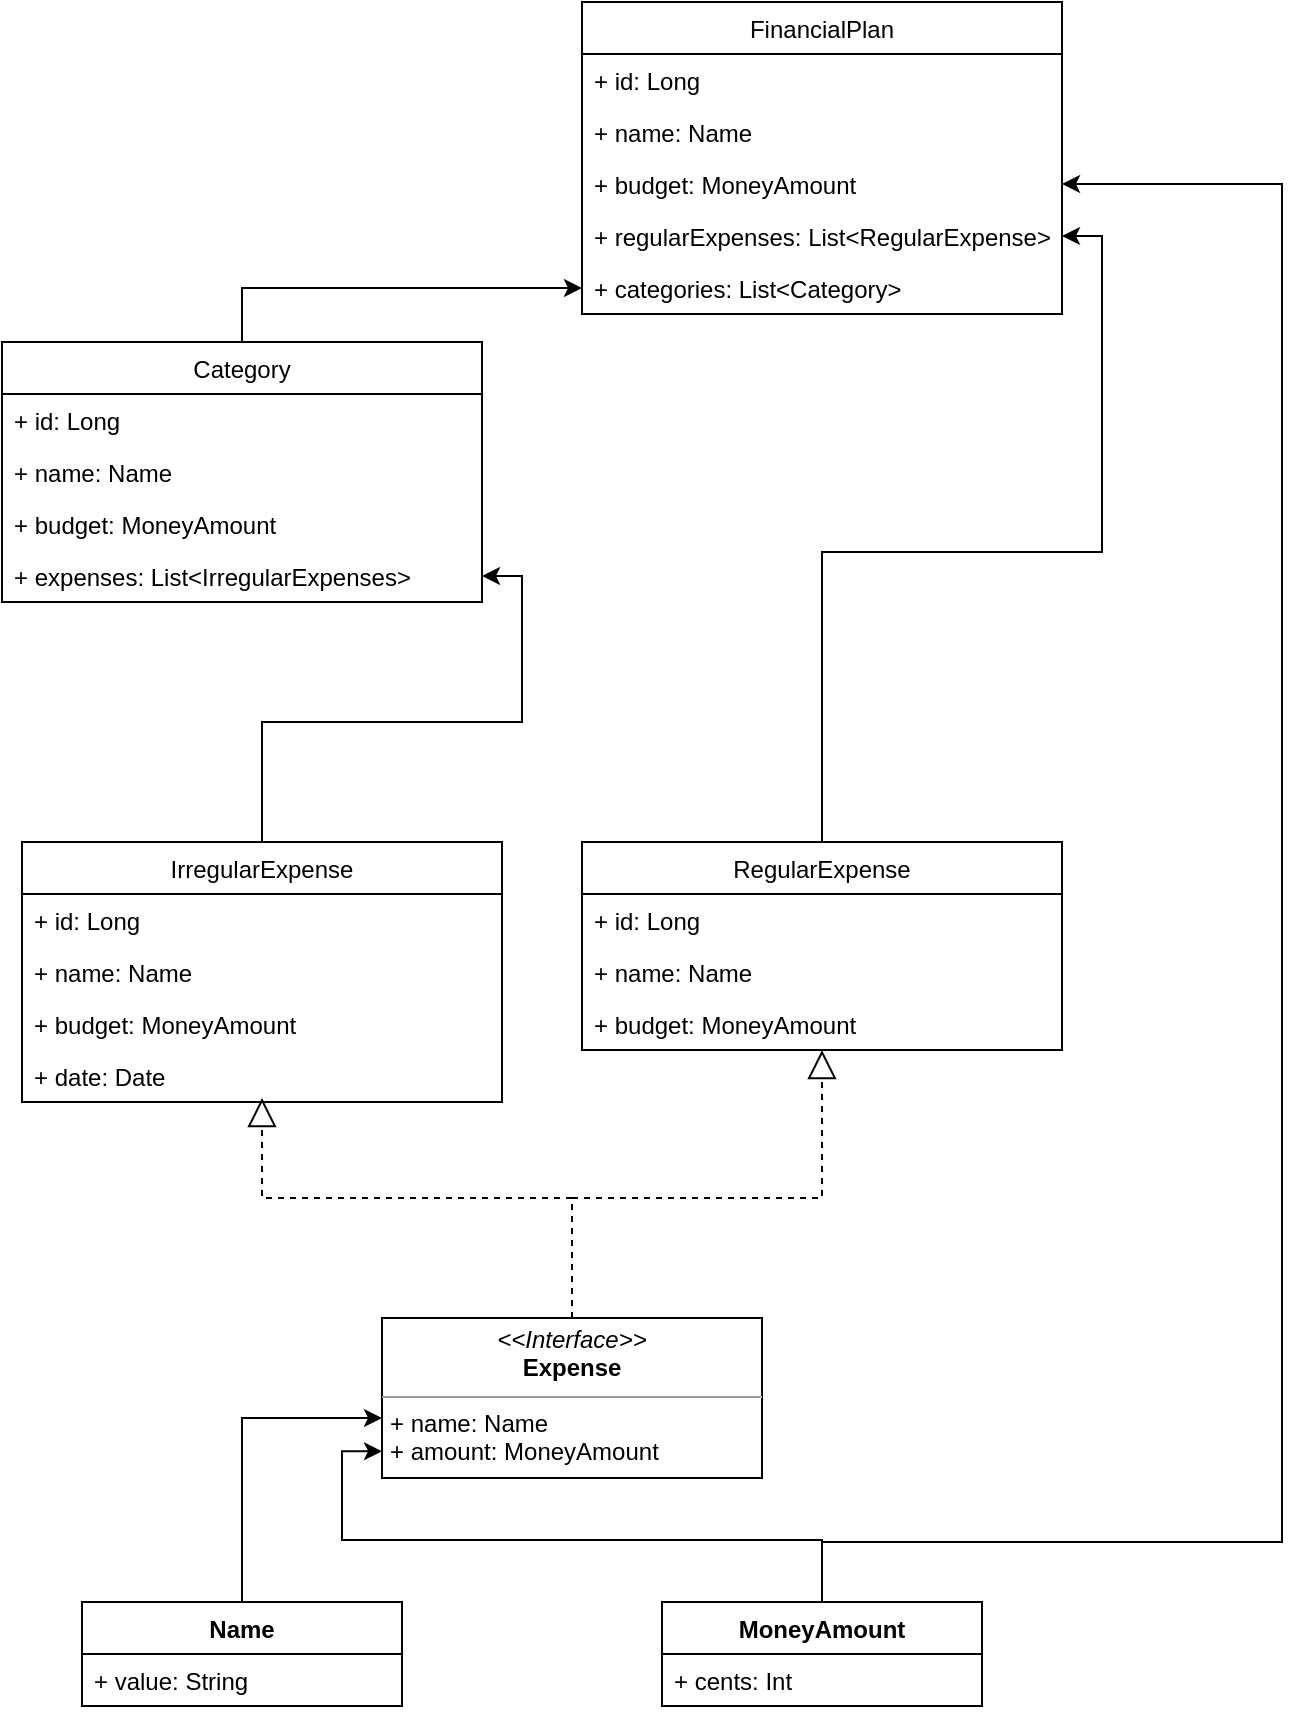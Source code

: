 <mxfile version="18.0.6" type="github">
  <diagram name="Page-1" id="c4acf3e9-155e-7222-9cf6-157b1a14988f">
    <mxGraphModel dx="1185" dy="635" grid="1" gridSize="10" guides="1" tooltips="1" connect="1" arrows="1" fold="1" page="1" pageScale="1" pageWidth="850" pageHeight="1100" background="none" math="0" shadow="0">
      <root>
        <mxCell id="0" />
        <mxCell id="1" parent="0" />
        <mxCell id="6c0DKnwD4YIeOETLK1JC-1" value="FinancialPlan" style="swimlane;fontStyle=0;childLayout=stackLayout;horizontal=1;startSize=26;fillColor=none;horizontalStack=0;resizeParent=1;resizeParentMax=0;resizeLast=0;collapsible=1;marginBottom=0;" vertex="1" parent="1">
          <mxGeometry x="560" y="40" width="240" height="156" as="geometry" />
        </mxCell>
        <mxCell id="6c0DKnwD4YIeOETLK1JC-2" value="+ id: Long" style="text;strokeColor=none;fillColor=none;align=left;verticalAlign=top;spacingLeft=4;spacingRight=4;overflow=hidden;rotatable=0;points=[[0,0.5],[1,0.5]];portConstraint=eastwest;" vertex="1" parent="6c0DKnwD4YIeOETLK1JC-1">
          <mxGeometry y="26" width="240" height="26" as="geometry" />
        </mxCell>
        <mxCell id="6c0DKnwD4YIeOETLK1JC-3" value="+ name: Name" style="text;strokeColor=none;fillColor=none;align=left;verticalAlign=top;spacingLeft=4;spacingRight=4;overflow=hidden;rotatable=0;points=[[0,0.5],[1,0.5]];portConstraint=eastwest;" vertex="1" parent="6c0DKnwD4YIeOETLK1JC-1">
          <mxGeometry y="52" width="240" height="26" as="geometry" />
        </mxCell>
        <mxCell id="6c0DKnwD4YIeOETLK1JC-5" value="+ budget: MoneyAmount" style="text;strokeColor=none;fillColor=none;align=left;verticalAlign=top;spacingLeft=4;spacingRight=4;overflow=hidden;rotatable=0;points=[[0,0.5],[1,0.5]];portConstraint=eastwest;" vertex="1" parent="6c0DKnwD4YIeOETLK1JC-1">
          <mxGeometry y="78" width="240" height="26" as="geometry" />
        </mxCell>
        <mxCell id="6c0DKnwD4YIeOETLK1JC-6" value="+ regularExpenses: List&lt;RegularExpense&gt;" style="text;strokeColor=none;fillColor=none;align=left;verticalAlign=top;spacingLeft=4;spacingRight=4;overflow=hidden;rotatable=0;points=[[0,0.5],[1,0.5]];portConstraint=eastwest;" vertex="1" parent="6c0DKnwD4YIeOETLK1JC-1">
          <mxGeometry y="104" width="240" height="26" as="geometry" />
        </mxCell>
        <mxCell id="6c0DKnwD4YIeOETLK1JC-12" value="+ categories: List&lt;Category&gt;" style="text;strokeColor=none;fillColor=none;align=left;verticalAlign=top;spacingLeft=4;spacingRight=4;overflow=hidden;rotatable=0;points=[[0,0.5],[1,0.5]];portConstraint=eastwest;" vertex="1" parent="6c0DKnwD4YIeOETLK1JC-1">
          <mxGeometry y="130" width="240" height="26" as="geometry" />
        </mxCell>
        <mxCell id="6c0DKnwD4YIeOETLK1JC-40" style="edgeStyle=orthogonalEdgeStyle;rounded=0;orthogonalLoop=1;jettySize=auto;html=1;exitX=0.5;exitY=0;exitDx=0;exitDy=0;entryX=0;entryY=0.833;entryDx=0;entryDy=0;entryPerimeter=0;" edge="1" parent="1" source="6c0DKnwD4YIeOETLK1JC-13" target="6c0DKnwD4YIeOETLK1JC-19">
          <mxGeometry relative="1" as="geometry" />
        </mxCell>
        <mxCell id="6c0DKnwD4YIeOETLK1JC-45" style="edgeStyle=orthogonalEdgeStyle;rounded=0;orthogonalLoop=1;jettySize=auto;html=1;exitX=0.5;exitY=0;exitDx=0;exitDy=0;entryX=1;entryY=0.5;entryDx=0;entryDy=0;" edge="1" parent="1" source="6c0DKnwD4YIeOETLK1JC-13" target="6c0DKnwD4YIeOETLK1JC-5">
          <mxGeometry relative="1" as="geometry">
            <Array as="points">
              <mxPoint x="680" y="810" />
              <mxPoint x="910" y="810" />
              <mxPoint x="910" y="131" />
            </Array>
          </mxGeometry>
        </mxCell>
        <mxCell id="6c0DKnwD4YIeOETLK1JC-13" value="MoneyAmount" style="swimlane;fontStyle=1;align=center;verticalAlign=top;childLayout=stackLayout;horizontal=1;startSize=26;horizontalStack=0;resizeParent=1;resizeParentMax=0;resizeLast=0;collapsible=1;marginBottom=0;" vertex="1" parent="1">
          <mxGeometry x="600" y="840" width="160" height="52" as="geometry" />
        </mxCell>
        <mxCell id="6c0DKnwD4YIeOETLK1JC-14" value="+ cents: Int" style="text;strokeColor=none;fillColor=none;align=left;verticalAlign=top;spacingLeft=4;spacingRight=4;overflow=hidden;rotatable=0;points=[[0,0.5],[1,0.5]];portConstraint=eastwest;" vertex="1" parent="6c0DKnwD4YIeOETLK1JC-13">
          <mxGeometry y="26" width="160" height="26" as="geometry" />
        </mxCell>
        <mxCell id="6c0DKnwD4YIeOETLK1JC-39" style="edgeStyle=orthogonalEdgeStyle;rounded=0;orthogonalLoop=1;jettySize=auto;html=1;exitX=0.5;exitY=0;exitDx=0;exitDy=0;entryX=0;entryY=0.625;entryDx=0;entryDy=0;entryPerimeter=0;" edge="1" parent="1" source="6c0DKnwD4YIeOETLK1JC-17" target="6c0DKnwD4YIeOETLK1JC-19">
          <mxGeometry relative="1" as="geometry" />
        </mxCell>
        <mxCell id="6c0DKnwD4YIeOETLK1JC-17" value="Name" style="swimlane;fontStyle=1;align=center;verticalAlign=top;childLayout=stackLayout;horizontal=1;startSize=26;horizontalStack=0;resizeParent=1;resizeParentMax=0;resizeLast=0;collapsible=1;marginBottom=0;" vertex="1" parent="1">
          <mxGeometry x="310" y="840" width="160" height="52" as="geometry" />
        </mxCell>
        <mxCell id="6c0DKnwD4YIeOETLK1JC-18" value="+ value: String" style="text;strokeColor=none;fillColor=none;align=left;verticalAlign=top;spacingLeft=4;spacingRight=4;overflow=hidden;rotatable=0;points=[[0,0.5],[1,0.5]];portConstraint=eastwest;" vertex="1" parent="6c0DKnwD4YIeOETLK1JC-17">
          <mxGeometry y="26" width="160" height="26" as="geometry" />
        </mxCell>
        <mxCell id="6c0DKnwD4YIeOETLK1JC-19" value="&lt;p style=&quot;margin:0px;margin-top:4px;text-align:center;&quot;&gt;&lt;i&gt;&amp;lt;&amp;lt;Interface&amp;gt;&amp;gt;&lt;/i&gt;&lt;br&gt;&lt;b&gt;Expense&lt;/b&gt;&lt;/p&gt;&lt;hr size=&quot;1&quot;&gt;&lt;p style=&quot;margin:0px;margin-left:4px;&quot;&gt;+ name: Name&lt;br&gt;+ amount: MoneyAmount&lt;/p&gt;&lt;p style=&quot;margin:0px;margin-left:4px;&quot;&gt;&lt;br&gt;&lt;/p&gt;" style="verticalAlign=top;align=left;overflow=fill;fontSize=12;fontFamily=Helvetica;html=1;" vertex="1" parent="1">
          <mxGeometry x="460" y="698" width="190" height="80" as="geometry" />
        </mxCell>
        <mxCell id="6c0DKnwD4YIeOETLK1JC-44" style="edgeStyle=orthogonalEdgeStyle;rounded=0;orthogonalLoop=1;jettySize=auto;html=1;exitX=0.5;exitY=0;exitDx=0;exitDy=0;entryX=1;entryY=0.5;entryDx=0;entryDy=0;" edge="1" parent="1" source="6c0DKnwD4YIeOETLK1JC-20" target="6c0DKnwD4YIeOETLK1JC-6">
          <mxGeometry relative="1" as="geometry" />
        </mxCell>
        <mxCell id="6c0DKnwD4YIeOETLK1JC-20" value="RegularExpense" style="swimlane;fontStyle=0;childLayout=stackLayout;horizontal=1;startSize=26;fillColor=none;horizontalStack=0;resizeParent=1;resizeParentMax=0;resizeLast=0;collapsible=1;marginBottom=0;" vertex="1" parent="1">
          <mxGeometry x="560" y="460" width="240" height="104" as="geometry" />
        </mxCell>
        <mxCell id="6c0DKnwD4YIeOETLK1JC-21" value="+ id: Long" style="text;strokeColor=none;fillColor=none;align=left;verticalAlign=top;spacingLeft=4;spacingRight=4;overflow=hidden;rotatable=0;points=[[0,0.5],[1,0.5]];portConstraint=eastwest;" vertex="1" parent="6c0DKnwD4YIeOETLK1JC-20">
          <mxGeometry y="26" width="240" height="26" as="geometry" />
        </mxCell>
        <mxCell id="6c0DKnwD4YIeOETLK1JC-22" value="+ name: Name" style="text;strokeColor=none;fillColor=none;align=left;verticalAlign=top;spacingLeft=4;spacingRight=4;overflow=hidden;rotatable=0;points=[[0,0.5],[1,0.5]];portConstraint=eastwest;" vertex="1" parent="6c0DKnwD4YIeOETLK1JC-20">
          <mxGeometry y="52" width="240" height="26" as="geometry" />
        </mxCell>
        <mxCell id="6c0DKnwD4YIeOETLK1JC-23" value="+ budget: MoneyAmount" style="text;strokeColor=none;fillColor=none;align=left;verticalAlign=top;spacingLeft=4;spacingRight=4;overflow=hidden;rotatable=0;points=[[0,0.5],[1,0.5]];portConstraint=eastwest;" vertex="1" parent="6c0DKnwD4YIeOETLK1JC-20">
          <mxGeometry y="78" width="240" height="26" as="geometry" />
        </mxCell>
        <mxCell id="6c0DKnwD4YIeOETLK1JC-41" style="edgeStyle=orthogonalEdgeStyle;rounded=0;orthogonalLoop=1;jettySize=auto;html=1;exitX=0.5;exitY=0;exitDx=0;exitDy=0;" edge="1" parent="1" source="6c0DKnwD4YIeOETLK1JC-26" target="6c0DKnwD4YIeOETLK1JC-35">
          <mxGeometry relative="1" as="geometry" />
        </mxCell>
        <mxCell id="6c0DKnwD4YIeOETLK1JC-26" value="IrregularExpense" style="swimlane;fontStyle=0;childLayout=stackLayout;horizontal=1;startSize=26;fillColor=none;horizontalStack=0;resizeParent=1;resizeParentMax=0;resizeLast=0;collapsible=1;marginBottom=0;" vertex="1" parent="1">
          <mxGeometry x="280" y="460" width="240" height="130" as="geometry" />
        </mxCell>
        <mxCell id="6c0DKnwD4YIeOETLK1JC-27" value="+ id: Long" style="text;strokeColor=none;fillColor=none;align=left;verticalAlign=top;spacingLeft=4;spacingRight=4;overflow=hidden;rotatable=0;points=[[0,0.5],[1,0.5]];portConstraint=eastwest;" vertex="1" parent="6c0DKnwD4YIeOETLK1JC-26">
          <mxGeometry y="26" width="240" height="26" as="geometry" />
        </mxCell>
        <mxCell id="6c0DKnwD4YIeOETLK1JC-28" value="+ name: Name" style="text;strokeColor=none;fillColor=none;align=left;verticalAlign=top;spacingLeft=4;spacingRight=4;overflow=hidden;rotatable=0;points=[[0,0.5],[1,0.5]];portConstraint=eastwest;" vertex="1" parent="6c0DKnwD4YIeOETLK1JC-26">
          <mxGeometry y="52" width="240" height="26" as="geometry" />
        </mxCell>
        <mxCell id="6c0DKnwD4YIeOETLK1JC-30" value="+ budget: MoneyAmount" style="text;strokeColor=none;fillColor=none;align=left;verticalAlign=top;spacingLeft=4;spacingRight=4;overflow=hidden;rotatable=0;points=[[0,0.5],[1,0.5]];portConstraint=eastwest;" vertex="1" parent="6c0DKnwD4YIeOETLK1JC-26">
          <mxGeometry y="78" width="240" height="26" as="geometry" />
        </mxCell>
        <mxCell id="6c0DKnwD4YIeOETLK1JC-29" value="+ date: Date" style="text;strokeColor=none;fillColor=none;align=left;verticalAlign=top;spacingLeft=4;spacingRight=4;overflow=hidden;rotatable=0;points=[[0,0.5],[1,0.5]];portConstraint=eastwest;" vertex="1" parent="6c0DKnwD4YIeOETLK1JC-26">
          <mxGeometry y="104" width="240" height="26" as="geometry" />
        </mxCell>
        <mxCell id="6c0DKnwD4YIeOETLK1JC-43" style="edgeStyle=orthogonalEdgeStyle;rounded=0;orthogonalLoop=1;jettySize=auto;html=1;exitX=0.5;exitY=0;exitDx=0;exitDy=0;entryX=0;entryY=0.5;entryDx=0;entryDy=0;" edge="1" parent="1" source="6c0DKnwD4YIeOETLK1JC-31" target="6c0DKnwD4YIeOETLK1JC-12">
          <mxGeometry relative="1" as="geometry" />
        </mxCell>
        <mxCell id="6c0DKnwD4YIeOETLK1JC-31" value="Category" style="swimlane;fontStyle=0;childLayout=stackLayout;horizontal=1;startSize=26;fillColor=none;horizontalStack=0;resizeParent=1;resizeParentMax=0;resizeLast=0;collapsible=1;marginBottom=0;" vertex="1" parent="1">
          <mxGeometry x="270" y="210" width="240" height="130" as="geometry" />
        </mxCell>
        <mxCell id="6c0DKnwD4YIeOETLK1JC-32" value="+ id: Long" style="text;strokeColor=none;fillColor=none;align=left;verticalAlign=top;spacingLeft=4;spacingRight=4;overflow=hidden;rotatable=0;points=[[0,0.5],[1,0.5]];portConstraint=eastwest;" vertex="1" parent="6c0DKnwD4YIeOETLK1JC-31">
          <mxGeometry y="26" width="240" height="26" as="geometry" />
        </mxCell>
        <mxCell id="6c0DKnwD4YIeOETLK1JC-33" value="+ name: Name" style="text;strokeColor=none;fillColor=none;align=left;verticalAlign=top;spacingLeft=4;spacingRight=4;overflow=hidden;rotatable=0;points=[[0,0.5],[1,0.5]];portConstraint=eastwest;" vertex="1" parent="6c0DKnwD4YIeOETLK1JC-31">
          <mxGeometry y="52" width="240" height="26" as="geometry" />
        </mxCell>
        <mxCell id="6c0DKnwD4YIeOETLK1JC-34" value="+ budget: MoneyAmount" style="text;strokeColor=none;fillColor=none;align=left;verticalAlign=top;spacingLeft=4;spacingRight=4;overflow=hidden;rotatable=0;points=[[0,0.5],[1,0.5]];portConstraint=eastwest;" vertex="1" parent="6c0DKnwD4YIeOETLK1JC-31">
          <mxGeometry y="78" width="240" height="26" as="geometry" />
        </mxCell>
        <mxCell id="6c0DKnwD4YIeOETLK1JC-35" value="+ expenses: List&lt;IrregularExpenses&gt;" style="text;strokeColor=none;fillColor=none;align=left;verticalAlign=top;spacingLeft=4;spacingRight=4;overflow=hidden;rotatable=0;points=[[0,0.5],[1,0.5]];portConstraint=eastwest;" vertex="1" parent="6c0DKnwD4YIeOETLK1JC-31">
          <mxGeometry y="104" width="240" height="26" as="geometry" />
        </mxCell>
        <mxCell id="6c0DKnwD4YIeOETLK1JC-36" value="" style="endArrow=block;dashed=1;endFill=0;endSize=12;html=1;rounded=0;exitX=0.5;exitY=0;exitDx=0;exitDy=0;" edge="1" parent="1" source="6c0DKnwD4YIeOETLK1JC-19" target="6c0DKnwD4YIeOETLK1JC-23">
          <mxGeometry width="160" relative="1" as="geometry">
            <mxPoint x="580" y="618" as="sourcePoint" />
            <mxPoint x="740" y="618" as="targetPoint" />
            <Array as="points">
              <mxPoint x="555" y="638" />
              <mxPoint x="680" y="638" />
            </Array>
          </mxGeometry>
        </mxCell>
        <mxCell id="6c0DKnwD4YIeOETLK1JC-38" value="" style="endArrow=block;dashed=1;endFill=0;endSize=12;html=1;rounded=0;exitX=0.5;exitY=0;exitDx=0;exitDy=0;" edge="1" parent="1" source="6c0DKnwD4YIeOETLK1JC-19">
          <mxGeometry width="160" relative="1" as="geometry">
            <mxPoint x="595" y="708" as="sourcePoint" />
            <mxPoint x="400" y="588" as="targetPoint" />
            <Array as="points">
              <mxPoint x="555" y="638" />
              <mxPoint x="400" y="638" />
            </Array>
          </mxGeometry>
        </mxCell>
      </root>
    </mxGraphModel>
  </diagram>
</mxfile>

